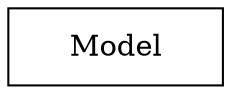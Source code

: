 // Code generated by Umple 1.22.0.5146

digraph "Survey_State_Diagram" {
  size="80,10"
  rankdir="BT"
  node [shape=record margin=0; href="javascript:Action.selectClass(&quot;\N&quot;);"];

  // Class: Model
  "Model" [shape=plaintext margin=0 label=<<table border="1" cellspacing="0" cellborder="0" cellpadding="10"><tr><td>    Model    </td></tr></table>>,
   tooltip="class Model
"];

  // All associations
}
